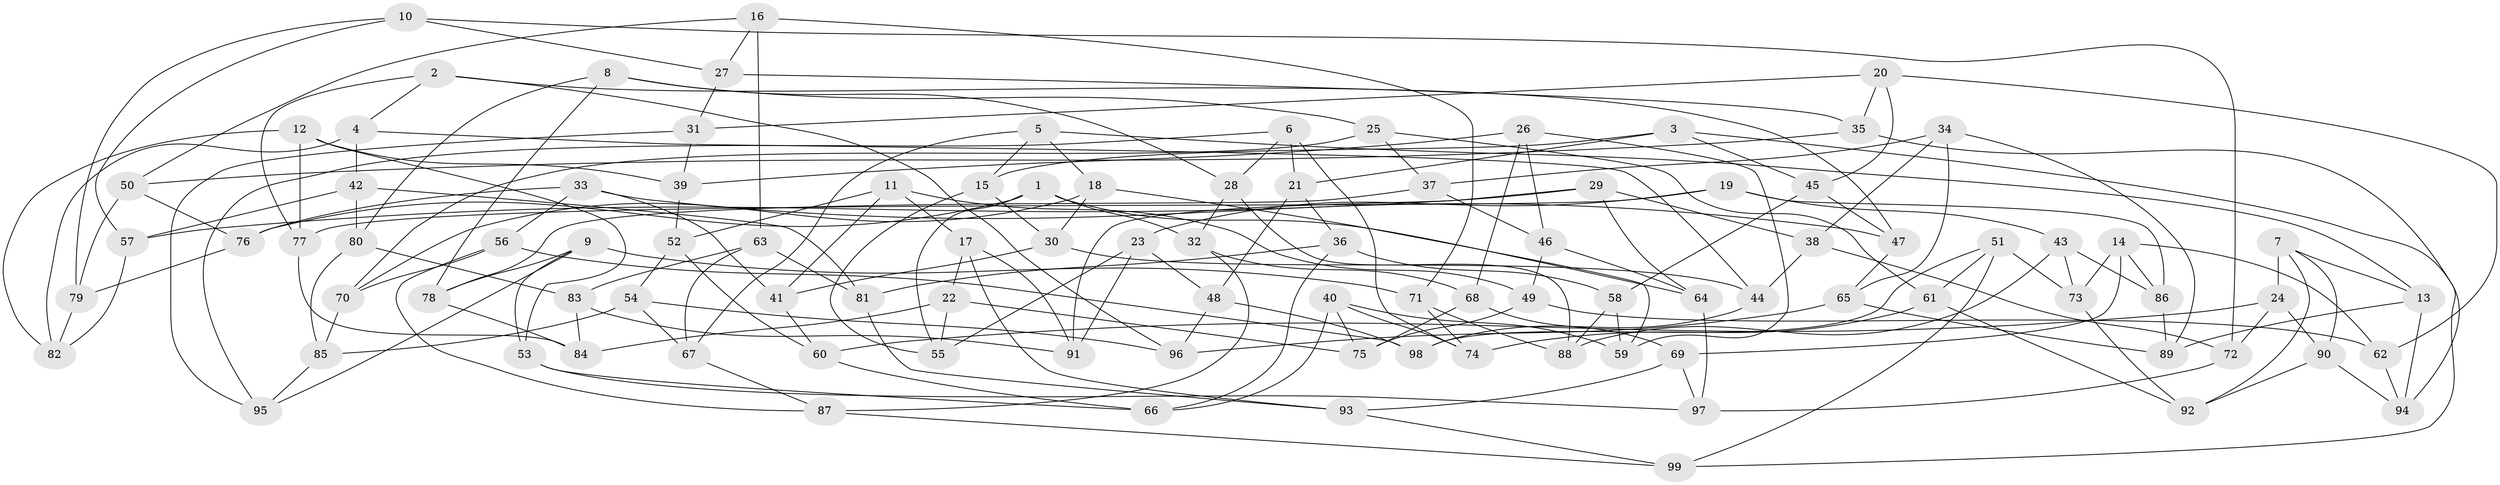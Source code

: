// coarse degree distribution, {4: 0.5797101449275363, 6: 0.3333333333333333, 3: 0.014492753623188406, 5: 0.07246376811594203}
// Generated by graph-tools (version 1.1) at 2025/24/03/03/25 07:24:23]
// undirected, 99 vertices, 198 edges
graph export_dot {
graph [start="1"]
  node [color=gray90,style=filled];
  1;
  2;
  3;
  4;
  5;
  6;
  7;
  8;
  9;
  10;
  11;
  12;
  13;
  14;
  15;
  16;
  17;
  18;
  19;
  20;
  21;
  22;
  23;
  24;
  25;
  26;
  27;
  28;
  29;
  30;
  31;
  32;
  33;
  34;
  35;
  36;
  37;
  38;
  39;
  40;
  41;
  42;
  43;
  44;
  45;
  46;
  47;
  48;
  49;
  50;
  51;
  52;
  53;
  54;
  55;
  56;
  57;
  58;
  59;
  60;
  61;
  62;
  63;
  64;
  65;
  66;
  67;
  68;
  69;
  70;
  71;
  72;
  73;
  74;
  75;
  76;
  77;
  78;
  79;
  80;
  81;
  82;
  83;
  84;
  85;
  86;
  87;
  88;
  89;
  90;
  91;
  92;
  93;
  94;
  95;
  96;
  97;
  98;
  99;
  1 -- 32;
  1 -- 64;
  1 -- 76;
  1 -- 55;
  2 -- 4;
  2 -- 96;
  2 -- 47;
  2 -- 77;
  3 -- 99;
  3 -- 21;
  3 -- 15;
  3 -- 45;
  4 -- 42;
  4 -- 44;
  4 -- 82;
  5 -- 18;
  5 -- 15;
  5 -- 13;
  5 -- 67;
  6 -- 28;
  6 -- 74;
  6 -- 21;
  6 -- 95;
  7 -- 13;
  7 -- 92;
  7 -- 90;
  7 -- 24;
  8 -- 78;
  8 -- 25;
  8 -- 80;
  8 -- 28;
  9 -- 78;
  9 -- 53;
  9 -- 71;
  9 -- 95;
  10 -- 57;
  10 -- 79;
  10 -- 72;
  10 -- 27;
  11 -- 49;
  11 -- 52;
  11 -- 17;
  11 -- 41;
  12 -- 77;
  12 -- 53;
  12 -- 82;
  12 -- 39;
  13 -- 89;
  13 -- 94;
  14 -- 69;
  14 -- 73;
  14 -- 86;
  14 -- 62;
  15 -- 30;
  15 -- 55;
  16 -- 63;
  16 -- 71;
  16 -- 50;
  16 -- 27;
  17 -- 93;
  17 -- 22;
  17 -- 91;
  18 -- 70;
  18 -- 30;
  18 -- 59;
  19 -- 23;
  19 -- 43;
  19 -- 86;
  19 -- 77;
  20 -- 45;
  20 -- 31;
  20 -- 35;
  20 -- 62;
  21 -- 36;
  21 -- 48;
  22 -- 84;
  22 -- 55;
  22 -- 75;
  23 -- 55;
  23 -- 91;
  23 -- 48;
  24 -- 72;
  24 -- 60;
  24 -- 90;
  25 -- 37;
  25 -- 61;
  25 -- 70;
  26 -- 46;
  26 -- 39;
  26 -- 68;
  26 -- 59;
  27 -- 35;
  27 -- 31;
  28 -- 88;
  28 -- 32;
  29 -- 91;
  29 -- 64;
  29 -- 38;
  29 -- 57;
  30 -- 44;
  30 -- 41;
  31 -- 39;
  31 -- 95;
  32 -- 68;
  32 -- 87;
  33 -- 56;
  33 -- 41;
  33 -- 47;
  33 -- 76;
  34 -- 37;
  34 -- 65;
  34 -- 89;
  34 -- 38;
  35 -- 50;
  35 -- 94;
  36 -- 81;
  36 -- 66;
  36 -- 58;
  37 -- 46;
  37 -- 78;
  38 -- 72;
  38 -- 44;
  39 -- 52;
  40 -- 59;
  40 -- 75;
  40 -- 66;
  40 -- 74;
  41 -- 60;
  42 -- 81;
  42 -- 57;
  42 -- 80;
  43 -- 86;
  43 -- 73;
  43 -- 88;
  44 -- 98;
  45 -- 58;
  45 -- 47;
  46 -- 64;
  46 -- 49;
  47 -- 65;
  48 -- 96;
  48 -- 98;
  49 -- 62;
  49 -- 75;
  50 -- 79;
  50 -- 76;
  51 -- 61;
  51 -- 98;
  51 -- 99;
  51 -- 73;
  52 -- 60;
  52 -- 54;
  53 -- 97;
  53 -- 66;
  54 -- 67;
  54 -- 85;
  54 -- 96;
  56 -- 70;
  56 -- 98;
  56 -- 87;
  57 -- 82;
  58 -- 59;
  58 -- 88;
  60 -- 66;
  61 -- 74;
  61 -- 92;
  62 -- 94;
  63 -- 83;
  63 -- 81;
  63 -- 67;
  64 -- 97;
  65 -- 89;
  65 -- 96;
  67 -- 87;
  68 -- 69;
  68 -- 75;
  69 -- 93;
  69 -- 97;
  70 -- 85;
  71 -- 88;
  71 -- 74;
  72 -- 97;
  73 -- 92;
  76 -- 79;
  77 -- 84;
  78 -- 84;
  79 -- 82;
  80 -- 85;
  80 -- 83;
  81 -- 93;
  83 -- 91;
  83 -- 84;
  85 -- 95;
  86 -- 89;
  87 -- 99;
  90 -- 94;
  90 -- 92;
  93 -- 99;
}
